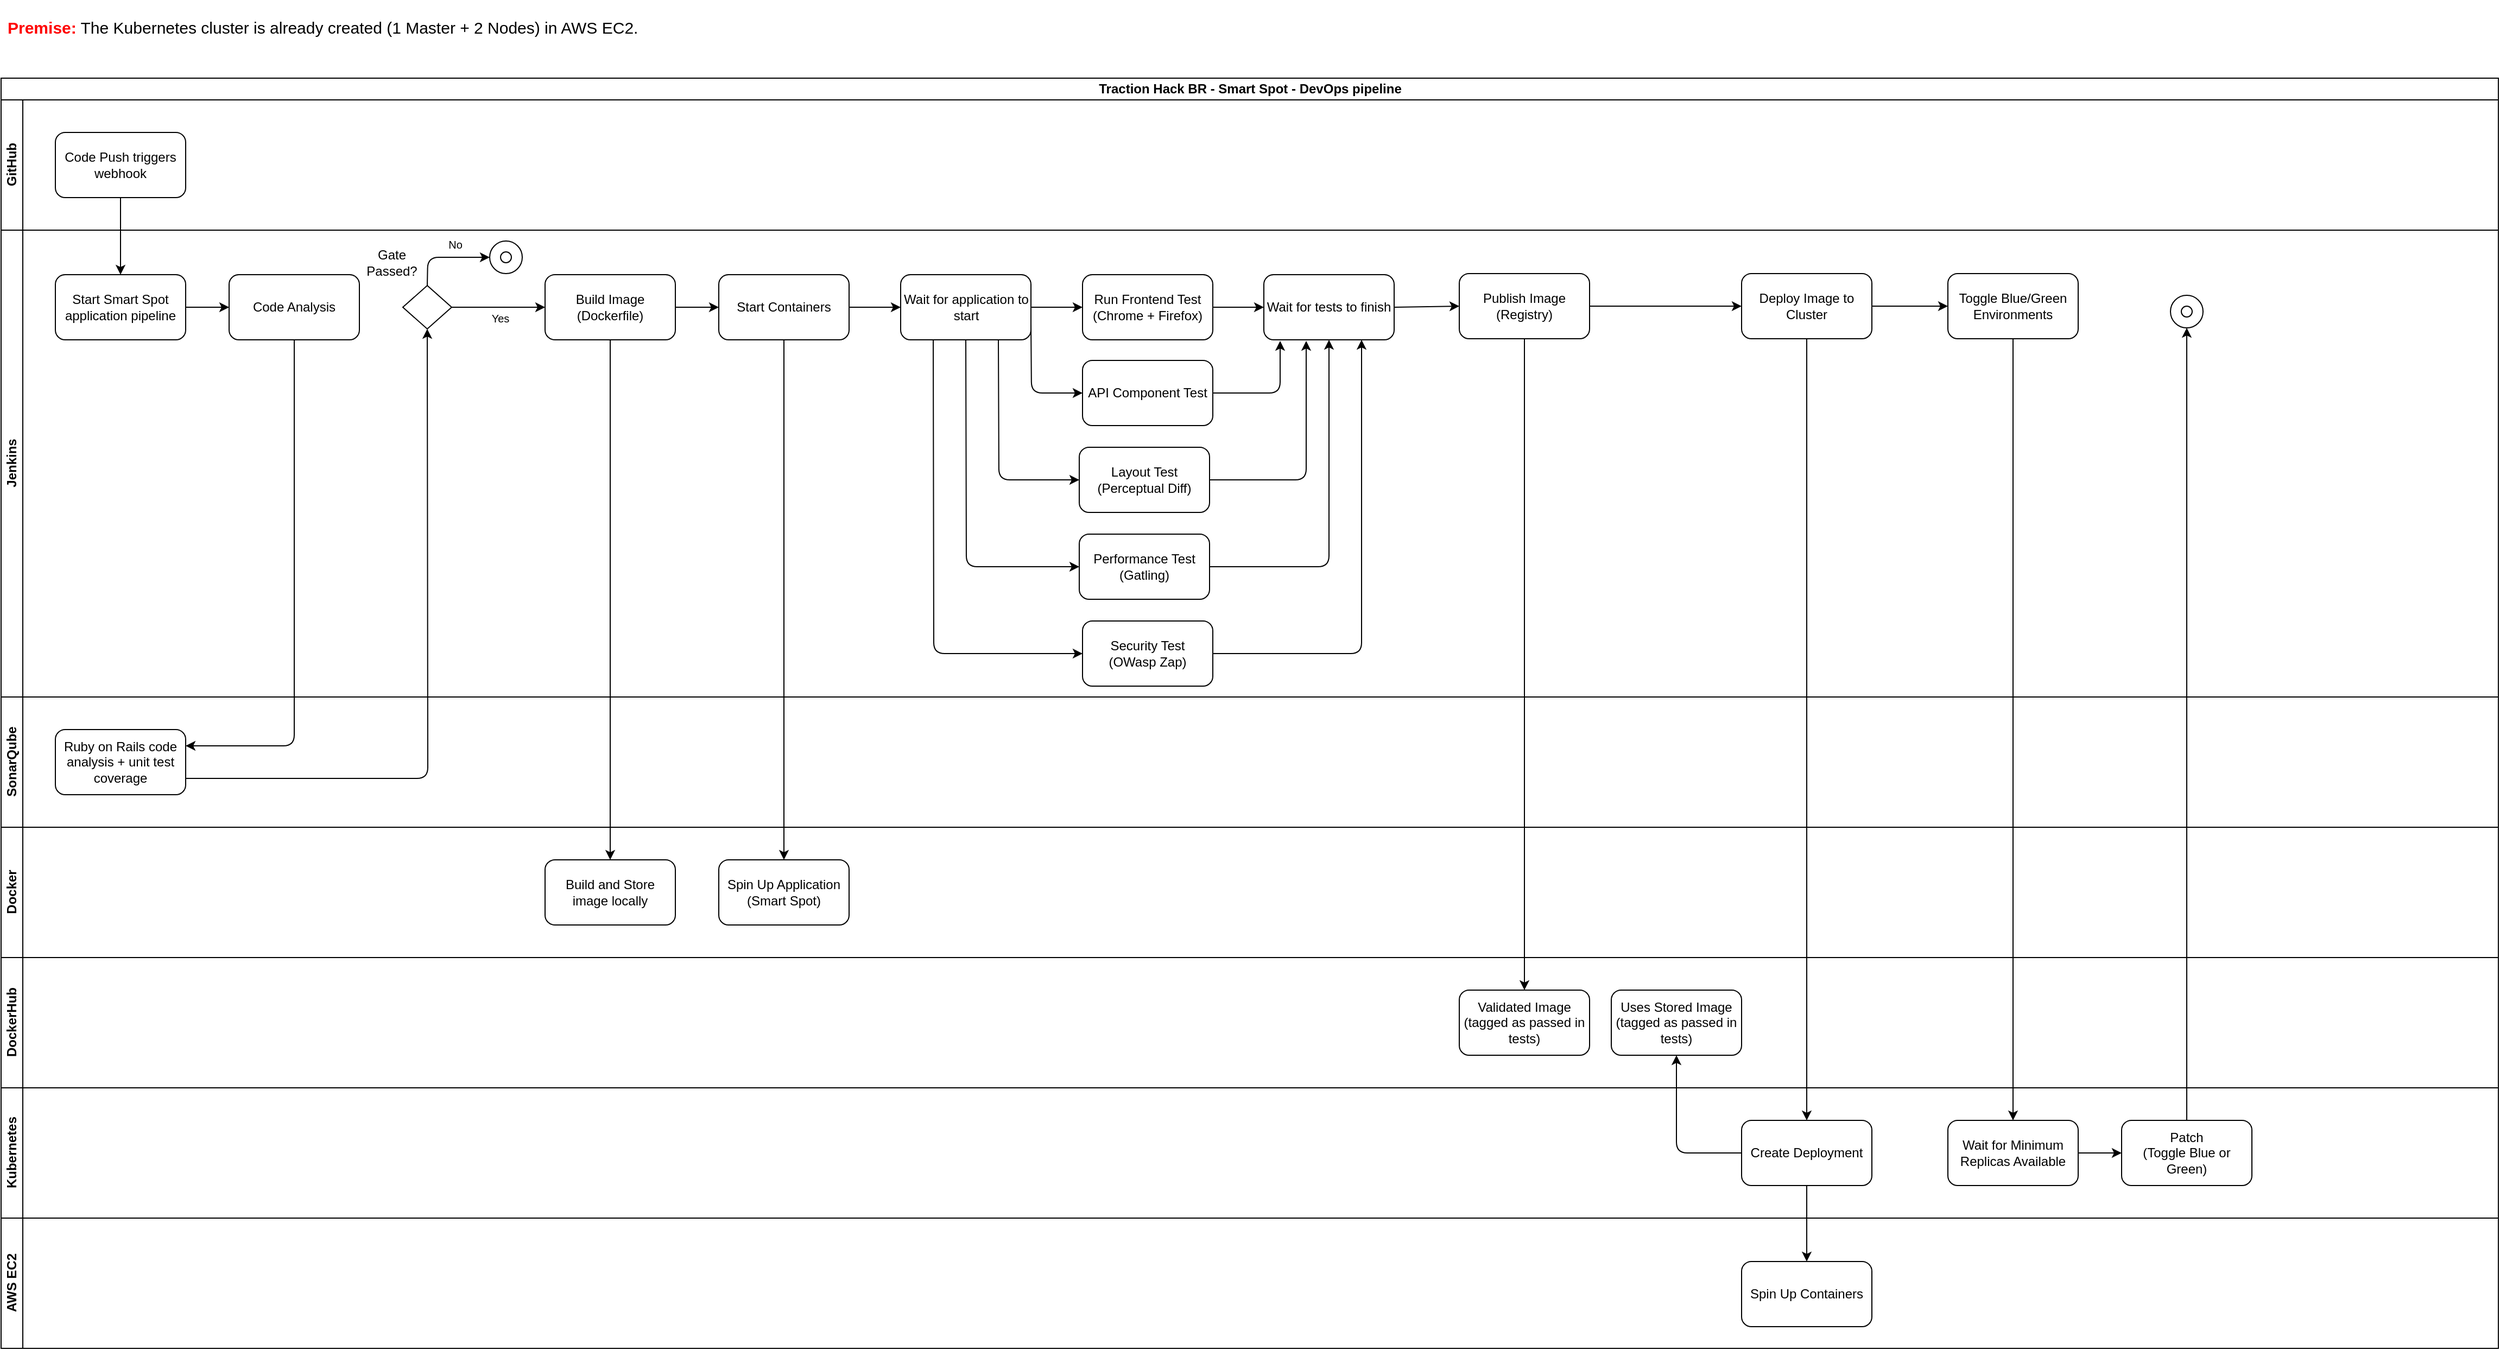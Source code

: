 <mxfile version="10.5.4" type="device"><diagram id="u2uPkGQFkqn4WWx9UDiR" name="Page-1"><mxGraphModel dx="1634" dy="764" grid="1" gridSize="10" guides="1" tooltips="1" connect="1" arrows="1" fold="1" page="1" pageScale="1" pageWidth="850" pageHeight="1100" math="0" shadow="0"><root><mxCell id="0"/><mxCell id="1" parent="0"/><mxCell id="jGNnMA2jFPnZC_WjfEpn-2" value="Traction Hack BR - Smart Spot - DevOps pipeline" style="swimlane;html=1;childLayout=stackLayout;resizeParent=1;resizeParentMax=0;horizontal=1;startSize=20;horizontalStack=0;" parent="1" vertex="1"><mxGeometry x="20" y="100" width="2300" height="1170" as="geometry"/></mxCell><mxCell id="jGNnMA2jFPnZC_WjfEpn-3" value="&lt;div&gt;GitHub&lt;/div&gt;" style="swimlane;html=1;startSize=20;horizontal=0;" parent="jGNnMA2jFPnZC_WjfEpn-2" vertex="1"><mxGeometry y="20" width="2300" height="120" as="geometry"/></mxCell><mxCell id="jGNnMA2jFPnZC_WjfEpn-9" value="Code Push triggers webhook" style="rounded=1;whiteSpace=wrap;html=1;" parent="jGNnMA2jFPnZC_WjfEpn-3" vertex="1"><mxGeometry x="50" y="30" width="120" height="60" as="geometry"/></mxCell><mxCell id="jGNnMA2jFPnZC_WjfEpn-4" value="Jenkins" style="swimlane;html=1;startSize=20;horizontal=0;" parent="jGNnMA2jFPnZC_WjfEpn-2" vertex="1"><mxGeometry y="140" width="2300" height="430" as="geometry"/></mxCell><mxCell id="jGNnMA2jFPnZC_WjfEpn-10" value="Start Smart Spot application pipeline" style="rounded=1;whiteSpace=wrap;html=1;" parent="jGNnMA2jFPnZC_WjfEpn-4" vertex="1"><mxGeometry x="50" y="41" width="120" height="60" as="geometry"/></mxCell><mxCell id="jGNnMA2jFPnZC_WjfEpn-15" value="Code Analysis" style="rounded=1;whiteSpace=wrap;html=1;" parent="jGNnMA2jFPnZC_WjfEpn-4" vertex="1"><mxGeometry x="210" y="41" width="120" height="60" as="geometry"/></mxCell><mxCell id="jGNnMA2jFPnZC_WjfEpn-16" value="" style="endArrow=classic;html=1;exitX=1;exitY=0.5;exitDx=0;exitDy=0;entryX=0;entryY=0.5;entryDx=0;entryDy=0;" parent="jGNnMA2jFPnZC_WjfEpn-4" source="jGNnMA2jFPnZC_WjfEpn-10" target="jGNnMA2jFPnZC_WjfEpn-15" edge="1"><mxGeometry width="50" height="50" relative="1" as="geometry"><mxPoint x="-70" y="200" as="sourcePoint"/><mxPoint x="140" y="110" as="targetPoint"/></mxGeometry></mxCell><mxCell id="jGNnMA2jFPnZC_WjfEpn-17" value="" style="rhombus;whiteSpace=wrap;html=1;" parent="jGNnMA2jFPnZC_WjfEpn-4" vertex="1"><mxGeometry x="370" y="51" width="45" height="40" as="geometry"/></mxCell><mxCell id="jGNnMA2jFPnZC_WjfEpn-19" value="Gate Passed?" style="text;html=1;strokeColor=none;fillColor=none;align=center;verticalAlign=middle;whiteSpace=wrap;rounded=0;" parent="jGNnMA2jFPnZC_WjfEpn-4" vertex="1"><mxGeometry x="340" y="20" width="40" height="20" as="geometry"/></mxCell><mxCell id="jGNnMA2jFPnZC_WjfEpn-23" value="" style="group" parent="jGNnMA2jFPnZC_WjfEpn-4" vertex="1" connectable="0"><mxGeometry x="450" width="30" height="30" as="geometry"/></mxCell><mxCell id="jGNnMA2jFPnZC_WjfEpn-22" value="" style="ellipse;whiteSpace=wrap;html=1;aspect=fixed;" parent="jGNnMA2jFPnZC_WjfEpn-23" vertex="1"><mxGeometry y="10" width="30" height="30" as="geometry"/></mxCell><mxCell id="jGNnMA2jFPnZC_WjfEpn-20" value="" style="ellipse;whiteSpace=wrap;html=1;aspect=fixed;" parent="jGNnMA2jFPnZC_WjfEpn-23" vertex="1"><mxGeometry x="10" y="20" width="10" height="10" as="geometry"/></mxCell><mxCell id="jGNnMA2jFPnZC_WjfEpn-26" value="" style="endArrow=classic;html=1;exitX=0.5;exitY=0;exitDx=0;exitDy=0;entryX=0;entryY=0.5;entryDx=0;entryDy=0;" parent="jGNnMA2jFPnZC_WjfEpn-4" source="jGNnMA2jFPnZC_WjfEpn-17" target="jGNnMA2jFPnZC_WjfEpn-22" edge="1"><mxGeometry width="50" height="50" relative="1" as="geometry"><mxPoint x="440" y="140" as="sourcePoint"/><mxPoint x="490" y="90" as="targetPoint"/><Array as="points"><mxPoint x="393" y="25"/></Array></mxGeometry></mxCell><mxCell id="jGNnMA2jFPnZC_WjfEpn-27" value="&lt;font style=&quot;font-size: 10px&quot;&gt;No&lt;/font&gt;" style="text;html=1;strokeColor=none;fillColor=none;align=center;verticalAlign=middle;whiteSpace=wrap;rounded=0;" parent="jGNnMA2jFPnZC_WjfEpn-4" vertex="1"><mxGeometry x="406" y="2" width="25" height="22" as="geometry"/></mxCell><mxCell id="jGNnMA2jFPnZC_WjfEpn-30" value="&lt;div&gt;Build Image&lt;/div&gt;&lt;div&gt;(Dockerfile)&lt;br&gt;&lt;/div&gt;" style="rounded=1;whiteSpace=wrap;html=1;" parent="jGNnMA2jFPnZC_WjfEpn-4" vertex="1"><mxGeometry x="501" y="41" width="120" height="60" as="geometry"/></mxCell><mxCell id="jGNnMA2jFPnZC_WjfEpn-31" value="" style="endArrow=classic;html=1;exitX=1;exitY=0.5;exitDx=0;exitDy=0;entryX=0;entryY=0.5;entryDx=0;entryDy=0;" parent="jGNnMA2jFPnZC_WjfEpn-4" source="jGNnMA2jFPnZC_WjfEpn-17" target="jGNnMA2jFPnZC_WjfEpn-30" edge="1"><mxGeometry width="50" height="50" relative="1" as="geometry"><mxPoint x="450" y="140" as="sourcePoint"/><mxPoint x="500" y="90" as="targetPoint"/></mxGeometry></mxCell><mxCell id="jGNnMA2jFPnZC_WjfEpn-32" value="Yes" style="text;html=1;strokeColor=none;fillColor=none;align=center;verticalAlign=middle;whiteSpace=wrap;rounded=0;fontSize=10;" parent="jGNnMA2jFPnZC_WjfEpn-4" vertex="1"><mxGeometry x="440" y="71" width="40" height="20" as="geometry"/></mxCell><mxCell id="jGNnMA2jFPnZC_WjfEpn-35" value="Start Containers" style="rounded=1;whiteSpace=wrap;html=1;fontSize=12;" parent="jGNnMA2jFPnZC_WjfEpn-4" vertex="1"><mxGeometry x="661" y="41" width="120" height="60" as="geometry"/></mxCell><mxCell id="jGNnMA2jFPnZC_WjfEpn-38" value="" style="endArrow=classic;html=1;fontSize=12;exitX=1;exitY=0.5;exitDx=0;exitDy=0;entryX=0;entryY=0.5;entryDx=0;entryDy=0;" parent="jGNnMA2jFPnZC_WjfEpn-4" source="jGNnMA2jFPnZC_WjfEpn-30" target="jGNnMA2jFPnZC_WjfEpn-35" edge="1"><mxGeometry width="50" height="50" relative="1" as="geometry"><mxPoint x="1250" y="140" as="sourcePoint"/><mxPoint x="1300" y="90" as="targetPoint"/></mxGeometry></mxCell><mxCell id="jGNnMA2jFPnZC_WjfEpn-69" value="&lt;div&gt;Run Frontend Test (Chrome + Firefox)&lt;br&gt;&lt;/div&gt;" style="rounded=1;whiteSpace=wrap;html=1;fontSize=12;" parent="jGNnMA2jFPnZC_WjfEpn-4" vertex="1"><mxGeometry x="996" y="41" width="120" height="60" as="geometry"/></mxCell><mxCell id="jGNnMA2jFPnZC_WjfEpn-71" value="API Component Test" style="rounded=1;whiteSpace=wrap;html=1;fontSize=12;" parent="jGNnMA2jFPnZC_WjfEpn-4" vertex="1"><mxGeometry x="996" y="120" width="120" height="60" as="geometry"/></mxCell><mxCell id="jGNnMA2jFPnZC_WjfEpn-72" value="" style="endArrow=classic;html=1;fontSize=12;entryX=0;entryY=0.5;entryDx=0;entryDy=0;exitX=1;exitY=0.75;exitDx=0;exitDy=0;" parent="jGNnMA2jFPnZC_WjfEpn-4" target="jGNnMA2jFPnZC_WjfEpn-71" edge="1" source="XrKxGMrZEn46FlzgNako-1"><mxGeometry width="50" height="50" relative="1" as="geometry"><mxPoint x="770" y="100" as="sourcePoint"/><mxPoint x="998" y="90" as="targetPoint"/><Array as="points"><mxPoint x="949" y="150"/></Array></mxGeometry></mxCell><mxCell id="jGNnMA2jFPnZC_WjfEpn-73" value="Layout Test (Perceptual Diff)" style="rounded=1;whiteSpace=wrap;html=1;fontSize=12;" parent="jGNnMA2jFPnZC_WjfEpn-4" vertex="1"><mxGeometry x="993" y="200" width="120" height="60" as="geometry"/></mxCell><mxCell id="jGNnMA2jFPnZC_WjfEpn-74" value="" style="endArrow=classic;html=1;fontSize=12;entryX=0;entryY=0.5;entryDx=0;entryDy=0;exitX=0.75;exitY=1;exitDx=0;exitDy=0;" parent="jGNnMA2jFPnZC_WjfEpn-4" target="jGNnMA2jFPnZC_WjfEpn-73" edge="1" source="XrKxGMrZEn46FlzgNako-1"><mxGeometry width="50" height="50" relative="1" as="geometry"><mxPoint x="760" y="101" as="sourcePoint"/><mxPoint x="1268" y="120" as="targetPoint"/><Array as="points"><mxPoint x="919" y="230"/></Array></mxGeometry></mxCell><mxCell id="jGNnMA2jFPnZC_WjfEpn-75" value="&lt;div&gt;Performance Test&lt;br&gt;(Gatling)&lt;br&gt;&lt;/div&gt;" style="rounded=1;whiteSpace=wrap;html=1;fontSize=12;" parent="jGNnMA2jFPnZC_WjfEpn-4" vertex="1"><mxGeometry x="993" y="280" width="120" height="60" as="geometry"/></mxCell><mxCell id="jGNnMA2jFPnZC_WjfEpn-76" value="" style="endArrow=classic;html=1;fontSize=12;exitX=0.5;exitY=1;exitDx=0;exitDy=0;entryX=0;entryY=0.5;entryDx=0;entryDy=0;" parent="jGNnMA2jFPnZC_WjfEpn-4" source="XrKxGMrZEn46FlzgNako-1" target="jGNnMA2jFPnZC_WjfEpn-75" edge="1"><mxGeometry width="50" height="50" relative="1" as="geometry"><mxPoint x="1349" y="190" as="sourcePoint"/><mxPoint x="1399" y="140" as="targetPoint"/><Array as="points"><mxPoint x="889" y="310"/></Array></mxGeometry></mxCell><mxCell id="jGNnMA2jFPnZC_WjfEpn-77" value="&lt;div&gt;Security Test&lt;/div&gt;&lt;div&gt;(OWasp Zap)&lt;br&gt;&lt;/div&gt;" style="rounded=1;whiteSpace=wrap;html=1;fontSize=12;" parent="jGNnMA2jFPnZC_WjfEpn-4" vertex="1"><mxGeometry x="996" y="360" width="120" height="60" as="geometry"/></mxCell><mxCell id="jGNnMA2jFPnZC_WjfEpn-78" value="" style="endArrow=classic;html=1;fontSize=12;entryX=0;entryY=0.5;entryDx=0;entryDy=0;exitX=0.25;exitY=1;exitDx=0;exitDy=0;" parent="jGNnMA2jFPnZC_WjfEpn-4" target="jGNnMA2jFPnZC_WjfEpn-77" edge="1" source="XrKxGMrZEn46FlzgNako-1"><mxGeometry width="50" height="50" relative="1" as="geometry"><mxPoint x="730" y="102" as="sourcePoint"/><mxPoint x="1509" y="90" as="targetPoint"/><Array as="points"><mxPoint x="859" y="390"/></Array></mxGeometry></mxCell><mxCell id="jGNnMA2jFPnZC_WjfEpn-79" value="&lt;div&gt;Publish Image&lt;/div&gt;&lt;div&gt;(Registry)&lt;br&gt;&lt;/div&gt;" style="rounded=1;whiteSpace=wrap;html=1;fontSize=12;" parent="jGNnMA2jFPnZC_WjfEpn-4" vertex="1"><mxGeometry x="1343" y="40" width="120" height="60" as="geometry"/></mxCell><mxCell id="jGNnMA2jFPnZC_WjfEpn-80" value="" style="endArrow=classic;html=1;fontSize=12;exitX=1;exitY=0.5;exitDx=0;exitDy=0;entryX=0.75;entryY=1;entryDx=0;entryDy=0;" parent="jGNnMA2jFPnZC_WjfEpn-4" source="jGNnMA2jFPnZC_WjfEpn-77" target="jGNnMA2jFPnZC_WjfEpn-98" edge="1"><mxGeometry width="50" height="50" relative="1" as="geometry"><mxPoint x="1770" y="290" as="sourcePoint"/><mxPoint x="1070" y="310" as="targetPoint"/><Array as="points"><mxPoint x="1253" y="390"/></Array></mxGeometry></mxCell><mxCell id="jGNnMA2jFPnZC_WjfEpn-57" value="Deploy Image to Cluster" style="rounded=1;whiteSpace=wrap;html=1;fontSize=12;" parent="jGNnMA2jFPnZC_WjfEpn-4" vertex="1"><mxGeometry x="1603" y="40" width="120" height="60" as="geometry"/></mxCell><mxCell id="jGNnMA2jFPnZC_WjfEpn-83" value="" style="endArrow=classic;html=1;fontSize=12;exitX=1;exitY=0.5;exitDx=0;exitDy=0;entryX=0;entryY=0.5;entryDx=0;entryDy=0;" parent="jGNnMA2jFPnZC_WjfEpn-4" source="jGNnMA2jFPnZC_WjfEpn-79" target="jGNnMA2jFPnZC_WjfEpn-57" edge="1"><mxGeometry width="50" height="50" relative="1" as="geometry"><mxPoint x="1630" y="180" as="sourcePoint"/><mxPoint x="1680" y="130" as="targetPoint"/></mxGeometry></mxCell><mxCell id="jGNnMA2jFPnZC_WjfEpn-87" value="Toggle Blue/Green Environments" style="rounded=1;whiteSpace=wrap;html=1;fontSize=12;" parent="jGNnMA2jFPnZC_WjfEpn-4" vertex="1"><mxGeometry x="1793" y="40" width="120" height="60" as="geometry"/></mxCell><mxCell id="jGNnMA2jFPnZC_WjfEpn-88" value="" style="endArrow=classic;html=1;fontSize=12;exitX=1;exitY=0.5;exitDx=0;exitDy=0;entryX=0;entryY=0.5;entryDx=0;entryDy=0;" parent="jGNnMA2jFPnZC_WjfEpn-4" source="jGNnMA2jFPnZC_WjfEpn-57" target="jGNnMA2jFPnZC_WjfEpn-87" edge="1"><mxGeometry width="50" height="50" relative="1" as="geometry"><mxPoint x="2260" y="290" as="sourcePoint"/><mxPoint x="2310" y="240" as="targetPoint"/></mxGeometry></mxCell><mxCell id="jGNnMA2jFPnZC_WjfEpn-98" value="Wait for tests to finish" style="rounded=1;whiteSpace=wrap;html=1;fontSize=12;" parent="jGNnMA2jFPnZC_WjfEpn-4" vertex="1"><mxGeometry x="1163" y="41" width="120" height="60" as="geometry"/></mxCell><mxCell id="jGNnMA2jFPnZC_WjfEpn-99" value="" style="endArrow=classic;html=1;fontSize=12;exitX=1;exitY=0.5;exitDx=0;exitDy=0;entryX=0;entryY=0.5;entryDx=0;entryDy=0;" parent="jGNnMA2jFPnZC_WjfEpn-4" source="jGNnMA2jFPnZC_WjfEpn-69" target="jGNnMA2jFPnZC_WjfEpn-98" edge="1"><mxGeometry width="50" height="50" relative="1" as="geometry"><mxPoint x="1040" y="190" as="sourcePoint"/><mxPoint x="1090" y="140" as="targetPoint"/></mxGeometry></mxCell><mxCell id="jGNnMA2jFPnZC_WjfEpn-100" value="" style="endArrow=classic;html=1;fontSize=12;exitX=1;exitY=0.5;exitDx=0;exitDy=0;entryX=0.125;entryY=1.017;entryDx=0;entryDy=0;entryPerimeter=0;" parent="jGNnMA2jFPnZC_WjfEpn-4" source="jGNnMA2jFPnZC_WjfEpn-71" target="jGNnMA2jFPnZC_WjfEpn-98" edge="1"><mxGeometry width="50" height="50" relative="1" as="geometry"><mxPoint x="1110" y="180" as="sourcePoint"/><mxPoint x="1160" y="130" as="targetPoint"/><Array as="points"><mxPoint x="1178" y="150"/></Array></mxGeometry></mxCell><mxCell id="jGNnMA2jFPnZC_WjfEpn-101" value="" style="endArrow=classic;html=1;fontSize=12;exitX=1;exitY=0.5;exitDx=0;exitDy=0;entryX=0.325;entryY=1.017;entryDx=0;entryDy=0;entryPerimeter=0;" parent="jGNnMA2jFPnZC_WjfEpn-4" source="jGNnMA2jFPnZC_WjfEpn-73" target="jGNnMA2jFPnZC_WjfEpn-98" edge="1"><mxGeometry width="50" height="50" relative="1" as="geometry"><mxPoint x="1130" y="200" as="sourcePoint"/><mxPoint x="1180" y="150" as="targetPoint"/><Array as="points"><mxPoint x="1202" y="230"/></Array></mxGeometry></mxCell><mxCell id="jGNnMA2jFPnZC_WjfEpn-102" value="" style="endArrow=classic;html=1;fontSize=12;exitX=1;exitY=0.5;exitDx=0;exitDy=0;entryX=0.5;entryY=1;entryDx=0;entryDy=0;" parent="jGNnMA2jFPnZC_WjfEpn-4" source="jGNnMA2jFPnZC_WjfEpn-75" target="jGNnMA2jFPnZC_WjfEpn-98" edge="1"><mxGeometry width="50" height="50" relative="1" as="geometry"><mxPoint x="1070" y="280" as="sourcePoint"/><mxPoint x="1069" y="140" as="targetPoint"/><Array as="points"><mxPoint x="1223" y="310"/></Array></mxGeometry></mxCell><mxCell id="jGNnMA2jFPnZC_WjfEpn-103" value="" style="endArrow=classic;html=1;fontSize=12;exitX=1;exitY=0.5;exitDx=0;exitDy=0;entryX=0;entryY=0.5;entryDx=0;entryDy=0;" parent="jGNnMA2jFPnZC_WjfEpn-4" source="jGNnMA2jFPnZC_WjfEpn-98" target="jGNnMA2jFPnZC_WjfEpn-79" edge="1"><mxGeometry width="50" height="50" relative="1" as="geometry"><mxPoint x="1230" y="190" as="sourcePoint"/><mxPoint x="1280" y="140" as="targetPoint"/></mxGeometry></mxCell><mxCell id="jGNnMA2jFPnZC_WjfEpn-94" value="" style="group" parent="jGNnMA2jFPnZC_WjfEpn-4" vertex="1" connectable="0"><mxGeometry x="1998" y="50" width="30" height="30" as="geometry"/></mxCell><mxCell id="jGNnMA2jFPnZC_WjfEpn-95" value="" style="ellipse;whiteSpace=wrap;html=1;aspect=fixed;" parent="jGNnMA2jFPnZC_WjfEpn-94" vertex="1"><mxGeometry y="10" width="30" height="30" as="geometry"/></mxCell><mxCell id="jGNnMA2jFPnZC_WjfEpn-96" value="" style="ellipse;whiteSpace=wrap;html=1;aspect=fixed;" parent="jGNnMA2jFPnZC_WjfEpn-94" vertex="1"><mxGeometry x="10" y="20" width="10" height="10" as="geometry"/></mxCell><mxCell id="XrKxGMrZEn46FlzgNako-1" value="Wait for application to start" style="rounded=1;whiteSpace=wrap;html=1;fontSize=12;" vertex="1" parent="jGNnMA2jFPnZC_WjfEpn-4"><mxGeometry x="828.5" y="41" width="120" height="60" as="geometry"/></mxCell><mxCell id="XrKxGMrZEn46FlzgNako-2" value="" style="endArrow=classic;html=1;exitX=1;exitY=0.5;exitDx=0;exitDy=0;entryX=0;entryY=0.5;entryDx=0;entryDy=0;" edge="1" parent="jGNnMA2jFPnZC_WjfEpn-4" source="jGNnMA2jFPnZC_WjfEpn-35" target="XrKxGMrZEn46FlzgNako-1"><mxGeometry width="50" height="50" relative="1" as="geometry"><mxPoint x="1020" y="-50" as="sourcePoint"/><mxPoint x="1070" y="-100" as="targetPoint"/></mxGeometry></mxCell><mxCell id="XrKxGMrZEn46FlzgNako-3" value="" style="endArrow=classic;html=1;exitX=1;exitY=0.5;exitDx=0;exitDy=0;entryX=0;entryY=0.5;entryDx=0;entryDy=0;" edge="1" parent="jGNnMA2jFPnZC_WjfEpn-4" source="XrKxGMrZEn46FlzgNako-1" target="jGNnMA2jFPnZC_WjfEpn-69"><mxGeometry width="50" height="50" relative="1" as="geometry"><mxPoint x="1200" y="-130" as="sourcePoint"/><mxPoint x="1250" y="-180" as="targetPoint"/></mxGeometry></mxCell><mxCell id="jGNnMA2jFPnZC_WjfEpn-5" value="SonarQube" style="swimlane;html=1;startSize=20;horizontal=0;" parent="jGNnMA2jFPnZC_WjfEpn-2" vertex="1"><mxGeometry y="570" width="2300" height="120" as="geometry"/></mxCell><mxCell id="jGNnMA2jFPnZC_WjfEpn-12" value="Ruby on Rails code analysis + unit test coverage" style="rounded=1;whiteSpace=wrap;html=1;" parent="jGNnMA2jFPnZC_WjfEpn-5" vertex="1"><mxGeometry x="50" y="30" width="120" height="60" as="geometry"/></mxCell><mxCell id="jGNnMA2jFPnZC_WjfEpn-6" value="Docker" style="swimlane;html=1;startSize=20;horizontal=0;" parent="jGNnMA2jFPnZC_WjfEpn-2" vertex="1"><mxGeometry y="690" width="2300" height="120" as="geometry"/></mxCell><mxCell id="jGNnMA2jFPnZC_WjfEpn-33" value="Build and Store image locally" style="rounded=1;whiteSpace=wrap;html=1;fontSize=12;" parent="jGNnMA2jFPnZC_WjfEpn-6" vertex="1"><mxGeometry x="501" y="30" width="120" height="60" as="geometry"/></mxCell><mxCell id="jGNnMA2jFPnZC_WjfEpn-36" value="&lt;div&gt;Spin Up Application&lt;br&gt;&lt;/div&gt;&lt;div&gt;(Smart Spot)&lt;br&gt;&lt;/div&gt;" style="rounded=1;whiteSpace=wrap;html=1;fontSize=12;" parent="jGNnMA2jFPnZC_WjfEpn-6" vertex="1"><mxGeometry x="661" y="30" width="120" height="60" as="geometry"/></mxCell><mxCell id="jGNnMA2jFPnZC_WjfEpn-7" value="DockerHub" style="swimlane;html=1;startSize=20;horizontal=0;" parent="jGNnMA2jFPnZC_WjfEpn-2" vertex="1"><mxGeometry y="810" width="2300" height="120" as="geometry"/></mxCell><mxCell id="jGNnMA2jFPnZC_WjfEpn-58" value="Uses Stored Image (tagged as passed in tests)" style="rounded=1;whiteSpace=wrap;html=1;fontSize=12;" parent="jGNnMA2jFPnZC_WjfEpn-7" vertex="1"><mxGeometry x="1483" y="30" width="120" height="60" as="geometry"/></mxCell><mxCell id="jGNnMA2jFPnZC_WjfEpn-81" value="&lt;div&gt;Validated Image&lt;/div&gt;&lt;div&gt;(tagged as passed in tests)&lt;br&gt;&lt;/div&gt;" style="rounded=1;whiteSpace=wrap;html=1;fontSize=12;" parent="jGNnMA2jFPnZC_WjfEpn-7" vertex="1"><mxGeometry x="1343" y="30" width="120" height="60" as="geometry"/></mxCell><mxCell id="jGNnMA2jFPnZC_WjfEpn-62" value="" style="endArrow=classic;html=1;fontSize=12;exitX=0;exitY=0.5;exitDx=0;exitDy=0;entryX=0.5;entryY=1;entryDx=0;entryDy=0;" parent="jGNnMA2jFPnZC_WjfEpn-2" source="jGNnMA2jFPnZC_WjfEpn-61" target="jGNnMA2jFPnZC_WjfEpn-58" edge="1"><mxGeometry width="50" height="50" relative="1" as="geometry"><mxPoint x="2064" y="760" as="sourcePoint"/><mxPoint x="2114" y="710" as="targetPoint"/><Array as="points"><mxPoint x="1543" y="990"/></Array></mxGeometry></mxCell><mxCell id="jGNnMA2jFPnZC_WjfEpn-65" value="" style="endArrow=classic;html=1;fontSize=12;exitX=0.5;exitY=1;exitDx=0;exitDy=0;entryX=0.5;entryY=0;entryDx=0;entryDy=0;" parent="jGNnMA2jFPnZC_WjfEpn-2" source="jGNnMA2jFPnZC_WjfEpn-61" target="jGNnMA2jFPnZC_WjfEpn-64" edge="1"><mxGeometry width="50" height="50" relative="1" as="geometry"><mxPoint x="2244" y="880" as="sourcePoint"/><mxPoint x="2294" y="830" as="targetPoint"/></mxGeometry></mxCell><mxCell id="jGNnMA2jFPnZC_WjfEpn-8" value="Kubernetes" style="swimlane;html=1;startSize=20;horizontal=0;" parent="jGNnMA2jFPnZC_WjfEpn-2" vertex="1"><mxGeometry y="930" width="2300" height="120" as="geometry"/></mxCell><mxCell id="jGNnMA2jFPnZC_WjfEpn-61" value="Create Deployment" style="rounded=1;whiteSpace=wrap;html=1;fontSize=12;" parent="jGNnMA2jFPnZC_WjfEpn-8" vertex="1"><mxGeometry x="1603" y="30" width="120" height="60" as="geometry"/></mxCell><mxCell id="jGNnMA2jFPnZC_WjfEpn-89" value="Wait for Minimum Replicas Available" style="rounded=1;whiteSpace=wrap;html=1;fontSize=12;" parent="jGNnMA2jFPnZC_WjfEpn-8" vertex="1"><mxGeometry x="1793" y="30" width="120" height="60" as="geometry"/></mxCell><mxCell id="jGNnMA2jFPnZC_WjfEpn-91" value="&lt;div&gt;Patch&lt;/div&gt;&lt;div&gt;(Toggle Blue or Green)&lt;br&gt;&lt;/div&gt;" style="rounded=1;whiteSpace=wrap;html=1;fontSize=12;" parent="jGNnMA2jFPnZC_WjfEpn-8" vertex="1"><mxGeometry x="1953" y="30" width="120" height="60" as="geometry"/></mxCell><mxCell id="jGNnMA2jFPnZC_WjfEpn-92" value="" style="endArrow=classic;html=1;fontSize=12;exitX=1;exitY=0.5;exitDx=0;exitDy=0;entryX=0;entryY=0.5;entryDx=0;entryDy=0;" parent="jGNnMA2jFPnZC_WjfEpn-8" source="jGNnMA2jFPnZC_WjfEpn-89" target="jGNnMA2jFPnZC_WjfEpn-91" edge="1"><mxGeometry width="50" height="50" relative="1" as="geometry"><mxPoint x="2693" y="-60" as="sourcePoint"/><mxPoint x="2743" y="-110" as="targetPoint"/></mxGeometry></mxCell><mxCell id="jGNnMA2jFPnZC_WjfEpn-13" value="" style="endArrow=classic;html=1;exitX=0.5;exitY=1;exitDx=0;exitDy=0;entryX=0.5;entryY=0;entryDx=0;entryDy=0;" parent="jGNnMA2jFPnZC_WjfEpn-2" source="jGNnMA2jFPnZC_WjfEpn-9" target="jGNnMA2jFPnZC_WjfEpn-10" edge="1"><mxGeometry width="50" height="50" relative="1" as="geometry"><mxPoint x="-70" y="250" as="sourcePoint"/><mxPoint x="-20" y="200" as="targetPoint"/></mxGeometry></mxCell><mxCell id="jGNnMA2jFPnZC_WjfEpn-14" value="" style="endArrow=classic;html=1;exitX=0.5;exitY=1;exitDx=0;exitDy=0;entryX=1;entryY=0.25;entryDx=0;entryDy=0;" parent="jGNnMA2jFPnZC_WjfEpn-2" source="jGNnMA2jFPnZC_WjfEpn-15" target="jGNnMA2jFPnZC_WjfEpn-12" edge="1"><mxGeometry width="50" height="50" relative="1" as="geometry"><mxPoint x="-60" y="380" as="sourcePoint"/><mxPoint x="-10" y="330" as="targetPoint"/><Array as="points"><mxPoint x="270" y="615"/></Array></mxGeometry></mxCell><mxCell id="jGNnMA2jFPnZC_WjfEpn-18" value="" style="endArrow=classic;html=1;exitX=1;exitY=0.75;exitDx=0;exitDy=0;entryX=0.5;entryY=1;entryDx=0;entryDy=0;" parent="jGNnMA2jFPnZC_WjfEpn-2" source="jGNnMA2jFPnZC_WjfEpn-12" target="jGNnMA2jFPnZC_WjfEpn-17" edge="1"><mxGeometry width="50" height="50" relative="1" as="geometry"><mxPoint x="340" y="350" as="sourcePoint"/><mxPoint x="390" y="300" as="targetPoint"/><Array as="points"><mxPoint x="393" y="645"/></Array></mxGeometry></mxCell><mxCell id="jGNnMA2jFPnZC_WjfEpn-34" value="" style="endArrow=classic;html=1;fontSize=12;exitX=0.5;exitY=1;exitDx=0;exitDy=0;entryX=0.5;entryY=0;entryDx=0;entryDy=0;" parent="jGNnMA2jFPnZC_WjfEpn-2" source="jGNnMA2jFPnZC_WjfEpn-30" target="jGNnMA2jFPnZC_WjfEpn-33" edge="1"><mxGeometry width="50" height="50" relative="1" as="geometry"><mxPoint x="710" y="290" as="sourcePoint"/><mxPoint x="760" y="240" as="targetPoint"/></mxGeometry></mxCell><mxCell id="jGNnMA2jFPnZC_WjfEpn-37" value="" style="endArrow=classic;html=1;fontSize=12;exitX=0.5;exitY=1;exitDx=0;exitDy=0;entryX=0.5;entryY=0;entryDx=0;entryDy=0;" parent="jGNnMA2jFPnZC_WjfEpn-2" source="jGNnMA2jFPnZC_WjfEpn-35" target="jGNnMA2jFPnZC_WjfEpn-36" edge="1"><mxGeometry width="50" height="50" relative="1" as="geometry"><mxPoint x="1250" y="350" as="sourcePoint"/><mxPoint x="1300" y="300" as="targetPoint"/></mxGeometry></mxCell><mxCell id="jGNnMA2jFPnZC_WjfEpn-49" value="AWS EC2" style="swimlane;html=1;startSize=20;horizontal=0;" parent="jGNnMA2jFPnZC_WjfEpn-2" vertex="1"><mxGeometry y="1050" width="2300" height="120" as="geometry"/></mxCell><mxCell id="jGNnMA2jFPnZC_WjfEpn-64" value="Spin Up Containers" style="rounded=1;whiteSpace=wrap;html=1;fontSize=12;" parent="jGNnMA2jFPnZC_WjfEpn-49" vertex="1"><mxGeometry x="1603" y="40" width="120" height="60" as="geometry"/></mxCell><mxCell id="jGNnMA2jFPnZC_WjfEpn-63" value="" style="endArrow=classic;html=1;fontSize=12;exitX=0.5;exitY=1;exitDx=0;exitDy=0;entryX=0.5;entryY=0;entryDx=0;entryDy=0;" parent="jGNnMA2jFPnZC_WjfEpn-2" source="jGNnMA2jFPnZC_WjfEpn-57" target="jGNnMA2jFPnZC_WjfEpn-61" edge="1"><mxGeometry width="50" height="50" relative="1" as="geometry"><mxPoint x="1017" y="420" as="sourcePoint"/><mxPoint x="1067" y="370" as="targetPoint"/></mxGeometry></mxCell><mxCell id="jGNnMA2jFPnZC_WjfEpn-82" value="" style="endArrow=classic;html=1;fontSize=12;exitX=0.5;exitY=1;exitDx=0;exitDy=0;entryX=0.5;entryY=0;entryDx=0;entryDy=0;" parent="jGNnMA2jFPnZC_WjfEpn-2" source="jGNnMA2jFPnZC_WjfEpn-79" target="jGNnMA2jFPnZC_WjfEpn-81" edge="1"><mxGeometry width="50" height="50" relative="1" as="geometry"><mxPoint x="1830" y="420" as="sourcePoint"/><mxPoint x="1880" y="370" as="targetPoint"/></mxGeometry></mxCell><mxCell id="jGNnMA2jFPnZC_WjfEpn-90" value="" style="endArrow=classic;html=1;fontSize=12;exitX=0.5;exitY=1;exitDx=0;exitDy=0;entryX=0.5;entryY=0;entryDx=0;entryDy=0;" parent="jGNnMA2jFPnZC_WjfEpn-2" source="jGNnMA2jFPnZC_WjfEpn-87" target="jGNnMA2jFPnZC_WjfEpn-89" edge="1"><mxGeometry width="50" height="50" relative="1" as="geometry"><mxPoint x="2230" y="550" as="sourcePoint"/><mxPoint x="2280" y="500" as="targetPoint"/></mxGeometry></mxCell><mxCell id="jGNnMA2jFPnZC_WjfEpn-97" value="" style="endArrow=classic;html=1;fontSize=12;exitX=0.5;exitY=0;exitDx=0;exitDy=0;entryX=0.5;entryY=1;entryDx=0;entryDy=0;" parent="jGNnMA2jFPnZC_WjfEpn-2" source="jGNnMA2jFPnZC_WjfEpn-91" target="jGNnMA2jFPnZC_WjfEpn-95" edge="1"><mxGeometry width="50" height="50" relative="1" as="geometry"><mxPoint x="2430" y="530" as="sourcePoint"/><mxPoint x="2480" y="480" as="targetPoint"/></mxGeometry></mxCell><mxCell id="XrKxGMrZEn46FlzgNako-4" value="&lt;div style=&quot;font-size: 15px&quot;&gt;&lt;font color=&quot;#FF0000&quot;&gt;&lt;b&gt;Premise:&lt;/b&gt;&lt;/font&gt; The Kubernetes cluster is already created (1 Master + 2 Nodes) in AWS EC2.&lt;br style=&quot;font-size: 15px&quot;&gt;&lt;/div&gt;" style="text;html=1;strokeColor=none;fillColor=none;align=left;verticalAlign=middle;whiteSpace=wrap;rounded=0;fontSize=15;" vertex="1" parent="1"><mxGeometry x="24" y="28" width="1000" height="50" as="geometry"/></mxCell></root></mxGraphModel></diagram></mxfile>